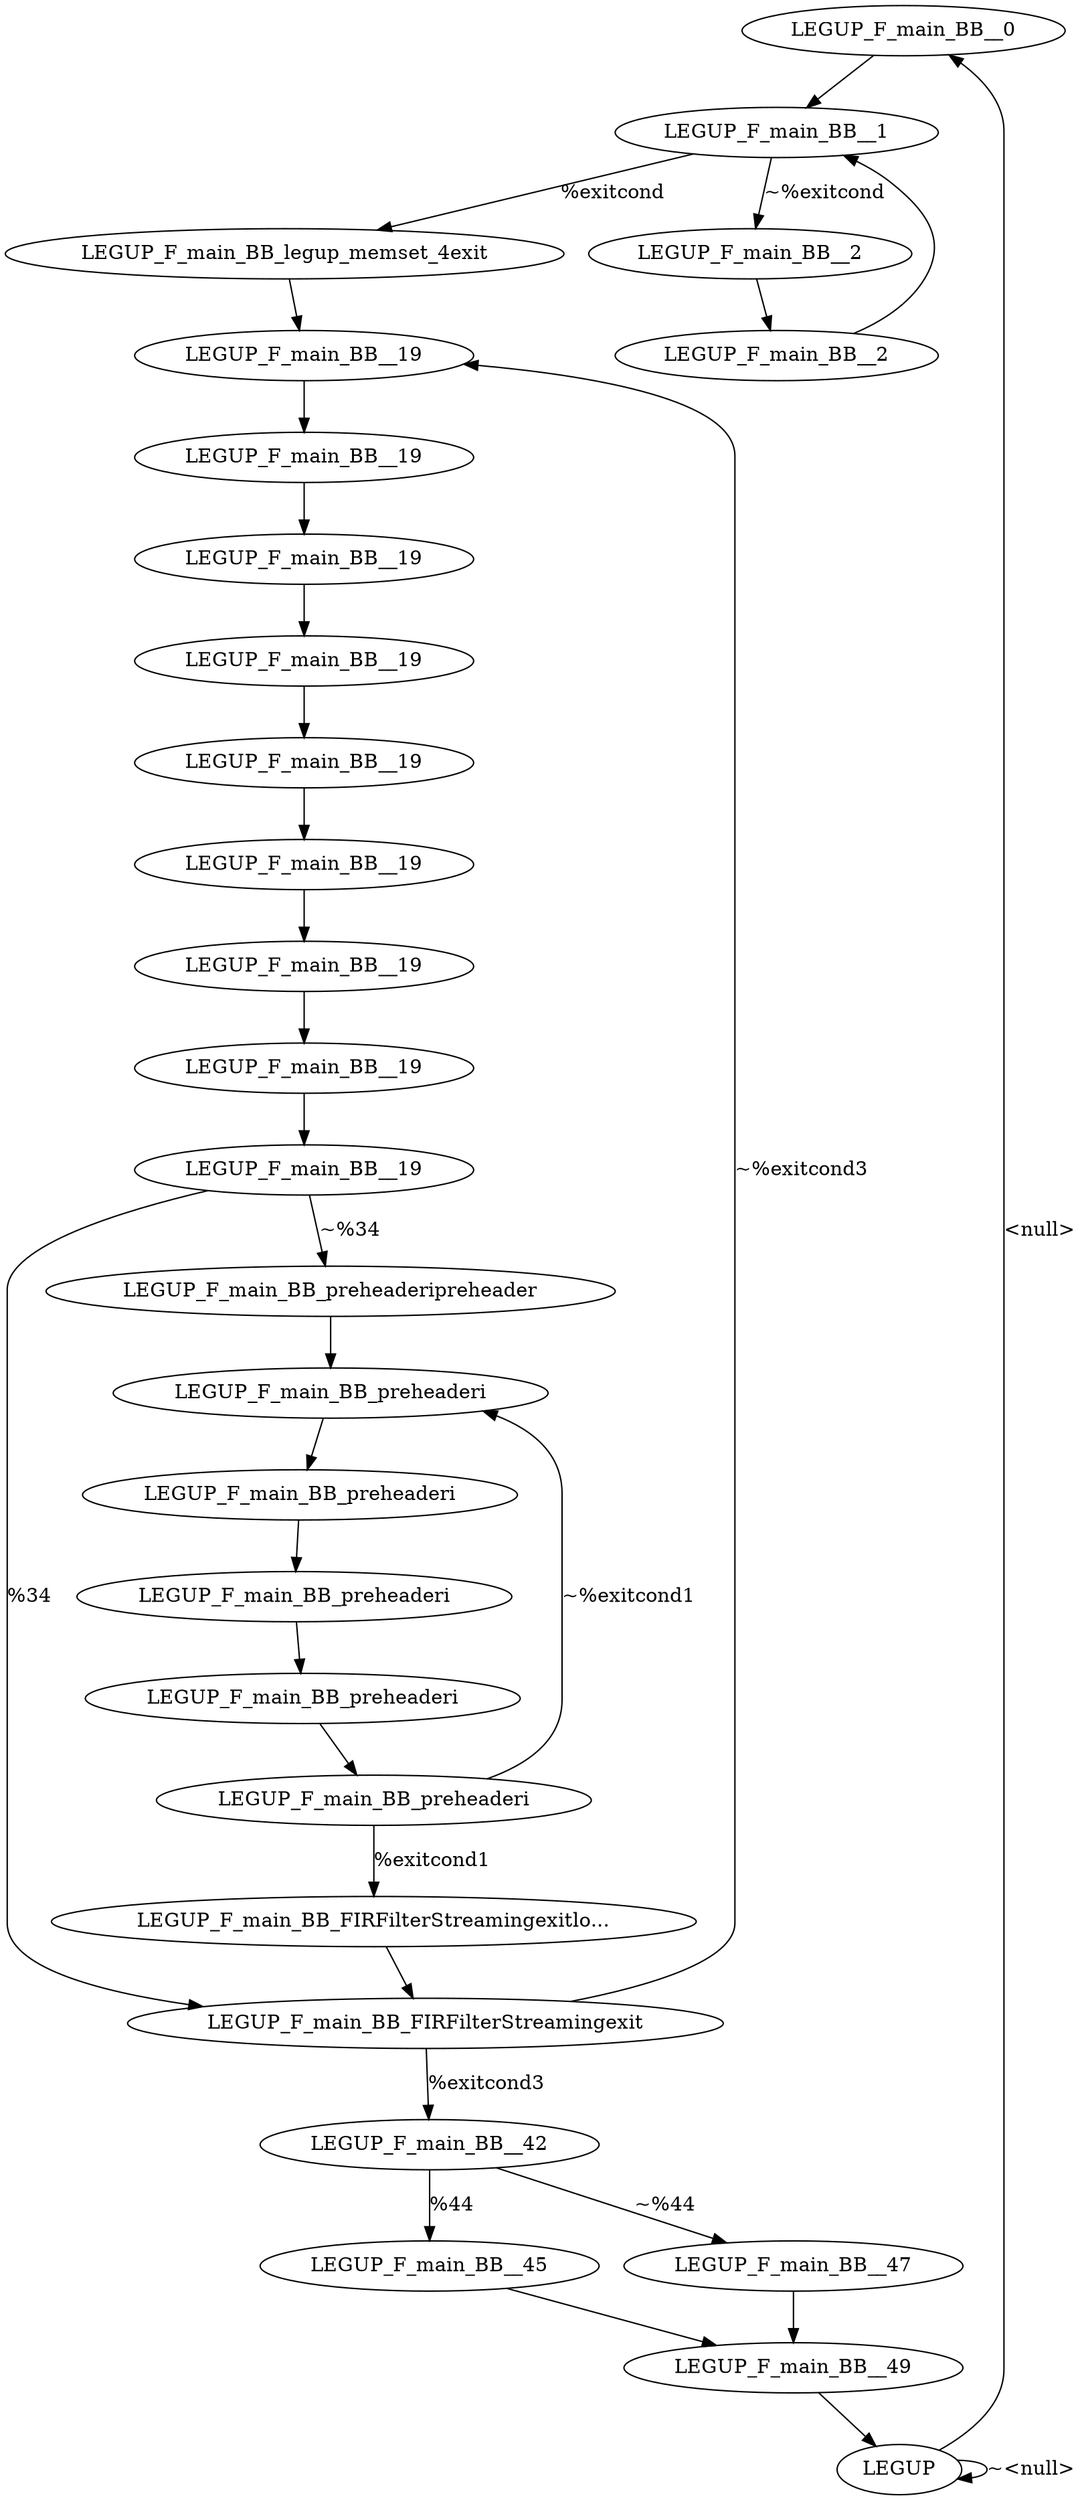 digraph {
Node0x2b3d310[label="LEGUP_F_main_BB__0"];
Node0x2b3d170[label="LEGUP"];
Node0x2b3d170 -> Node0x2b3d310[label="<null>"];
Node0x2b3d170 -> Node0x2b3d170[label="~<null>"];
Node0x2b3d3e0[label="LEGUP_F_main_BB__1"];
Node0x2b3d310 -> Node0x2b3d3e0;
Node0x2b3d650[label="LEGUP_F_main_BB_legup_memset_4exit"];
Node0x2b3d3e0 -> Node0x2b3d650[label="%exitcond"];
Node0x2b3d4b0[label="LEGUP_F_main_BB__2"];
Node0x2b3d3e0 -> Node0x2b3d4b0[label="~%exitcond"];
Node0x2b3d580[label="LEGUP_F_main_BB__2"];
Node0x2b3d4b0 -> Node0x2b3d580;
Node0x2b3d580 -> Node0x2b3d3e0;
Node0x2b3d720[label="LEGUP_F_main_BB__19"];
Node0x2b3d650 -> Node0x2b3d720;
Node0x2b3d7f0[label="LEGUP_F_main_BB__19"];
Node0x2b3d720 -> Node0x2b3d7f0;
Node0x2b3d8c0[label="LEGUP_F_main_BB__19"];
Node0x2b3d7f0 -> Node0x2b3d8c0;
Node0x2b3d990[label="LEGUP_F_main_BB__19"];
Node0x2b3d8c0 -> Node0x2b3d990;
Node0x2b3da60[label="LEGUP_F_main_BB__19"];
Node0x2b3d990 -> Node0x2b3da60;
Node0x2b3db30[label="LEGUP_F_main_BB__19"];
Node0x2b3da60 -> Node0x2b3db30;
Node0x2b3dc00[label="LEGUP_F_main_BB__19"];
Node0x2b3db30 -> Node0x2b3dc00;
Node0x2b3dcd0[label="LEGUP_F_main_BB__19"];
Node0x2b3dc00 -> Node0x2b3dcd0;
Node0x2b3dda0[label="LEGUP_F_main_BB__19"];
Node0x2b3dcd0 -> Node0x2b3dda0;
Node0x2b3e420[label="LEGUP_F_main_BB_FIRFilterStreamingexit"];
Node0x2b3dda0 -> Node0x2b3e420[label="%34"];
Node0x2b3de70[label="LEGUP_F_main_BB_preheaderipreheader"];
Node0x2b3dda0 -> Node0x2b3de70[label="~%34"];
Node0x2b3df40[label="LEGUP_F_main_BB_preheaderi"];
Node0x2b3de70 -> Node0x2b3df40;
Node0x2b3e010[label="LEGUP_F_main_BB_preheaderi"];
Node0x2b3df40 -> Node0x2b3e010;
Node0x2b3e0e0[label="LEGUP_F_main_BB_preheaderi"];
Node0x2b3e010 -> Node0x2b3e0e0;
Node0x2b3e1b0[label="LEGUP_F_main_BB_preheaderi"];
Node0x2b3e0e0 -> Node0x2b3e1b0;
Node0x2b3e280[label="LEGUP_F_main_BB_preheaderi"];
Node0x2b3e1b0 -> Node0x2b3e280;
Node0x2b3e350[label="LEGUP_F_main_BB_FIRFilterStreamingexitlo..."];
Node0x2b3e280 -> Node0x2b3e350[label="%exitcond1"];
Node0x2b3e280 -> Node0x2b3df40[label="~%exitcond1"];
Node0x2b3e350 -> Node0x2b3e420;
Node0x2b3e4f0[label="LEGUP_F_main_BB__42"];
Node0x2b3e420 -> Node0x2b3e4f0[label="%exitcond3"];
Node0x2b3e420 -> Node0x2b3d720[label="~%exitcond3"];
Node0x2b3e5c0[label="LEGUP_F_main_BB__45"];
Node0x2b3e4f0 -> Node0x2b3e5c0[label="%44"];
Node0x2b3e690[label="LEGUP_F_main_BB__47"];
Node0x2b3e4f0 -> Node0x2b3e690[label="~%44"];
Node0x2b3e7a0[label="LEGUP_F_main_BB__49"];
Node0x2b3e5c0 -> Node0x2b3e7a0;
Node0x2b3e690 -> Node0x2b3e7a0;
Node0x2b3e7a0 -> Node0x2b3d170;
}
